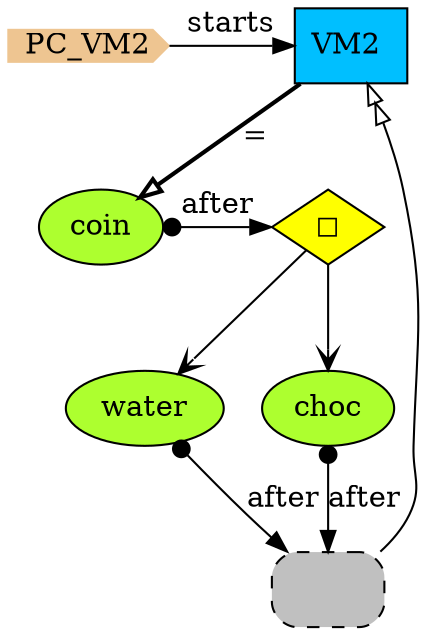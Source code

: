 digraph {
StartN_ [shape = cds,color=burlywood2,style=filled,height=.2,width=.2, label =PC_VM2];
VM2 [shape=box,fillcolor=deepskyblue,style = filled,label="VM2 "];
OpChoose [shape=diamond,fillcolor=yellow,style = filled,label="◻︎"];
water [shape=ellipse,fillcolor=greenyellow,style = filled,label="water"];
RefVM2 [shape=rectangle,fillcolor=gray,style="rounded,filled,dashed",label=" "];
choc [shape=ellipse,fillcolor=greenyellow,style = filled,label="choc"];
coin [shape=ellipse,fillcolor=greenyellow,style = filled,label="coin"];

{rank=same;OpChoose,coin}
{rank=same;VM2,StartN_}

RefVM2->VM2[arrowhead="normalnormal",fillcolor=white,label=" "];
choc->RefVM2[arrowtail=dot,dir=both,label="after"];
OpChoose->choc[arrowhead="open"];
StartN_->VM2[label="starts"];
VM2->coin[arrowhead="onormal",penwidth=2,label="="];
coin->OpChoose[arrowtail=dot,dir=both,label="after"];
OpChoose->water[arrowhead="open"];
water->RefVM2[arrowtail=dot,dir=both,label="after"];
}